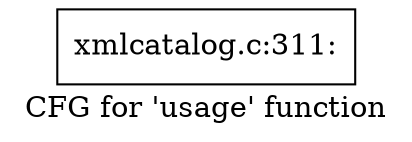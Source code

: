 digraph "CFG for 'usage' function" {
	label="CFG for 'usage' function";

	Node0x4d9d2d0 [shape=record,label="{xmlcatalog.c:311:}"];
}
